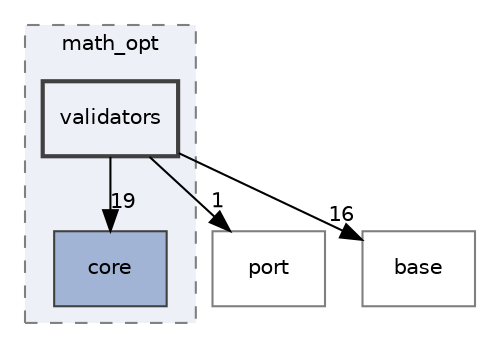 digraph "validators"
{
 // LATEX_PDF_SIZE
  edge [fontname="Helvetica",fontsize="10",labelfontname="Helvetica",labelfontsize="10"];
  node [fontname="Helvetica",fontsize="10",shape=record];
  compound=true
  subgraph clusterdir_1defc00030ff81d309105e053121082f {
    graph [ bgcolor="#edf0f7", pencolor="grey50", style="filled,dashed,", label="math_opt", fontname="Helvetica", fontsize="10", URL="dir_1defc00030ff81d309105e053121082f.html"]
  dir_d5b95ec3710e8b09bb3a6564ed5074d8 [shape=box, label="core", style="filled,", fillcolor="#a2b4d6", color="grey25", URL="dir_d5b95ec3710e8b09bb3a6564ed5074d8.html"];
  dir_2298c6cf5b60fbeba088c3582d3d0ae0 [shape=box, label="validators", style="filled,bold,", fillcolor="#edf0f7", color="grey25", URL="dir_2298c6cf5b60fbeba088c3582d3d0ae0.html"];
  }
  dir_1d809996d73818785b8e0bc2ff6c7fae [shape=box, label="port", style="", fillcolor="#edf0f7", color="grey50", URL="dir_1d809996d73818785b8e0bc2ff6c7fae.html"];
  dir_8f9dc966244f4c6e9b2fa0dee1e4ef1a [shape=box, label="base", style="", fillcolor="#edf0f7", color="grey50", URL="dir_8f9dc966244f4c6e9b2fa0dee1e4ef1a.html"];
  dir_2298c6cf5b60fbeba088c3582d3d0ae0->dir_1d809996d73818785b8e0bc2ff6c7fae [headlabel="1", labeldistance=1.5 headhref="dir_000041_000030.html"];
  dir_2298c6cf5b60fbeba088c3582d3d0ae0->dir_8f9dc966244f4c6e9b2fa0dee1e4ef1a [headlabel="16", labeldistance=1.5 headhref="dir_000041_000002.html"];
  dir_2298c6cf5b60fbeba088c3582d3d0ae0->dir_d5b95ec3710e8b09bb3a6564ed5074d8 [headlabel="19", labeldistance=1.5 headhref="dir_000041_000007.html"];
}
